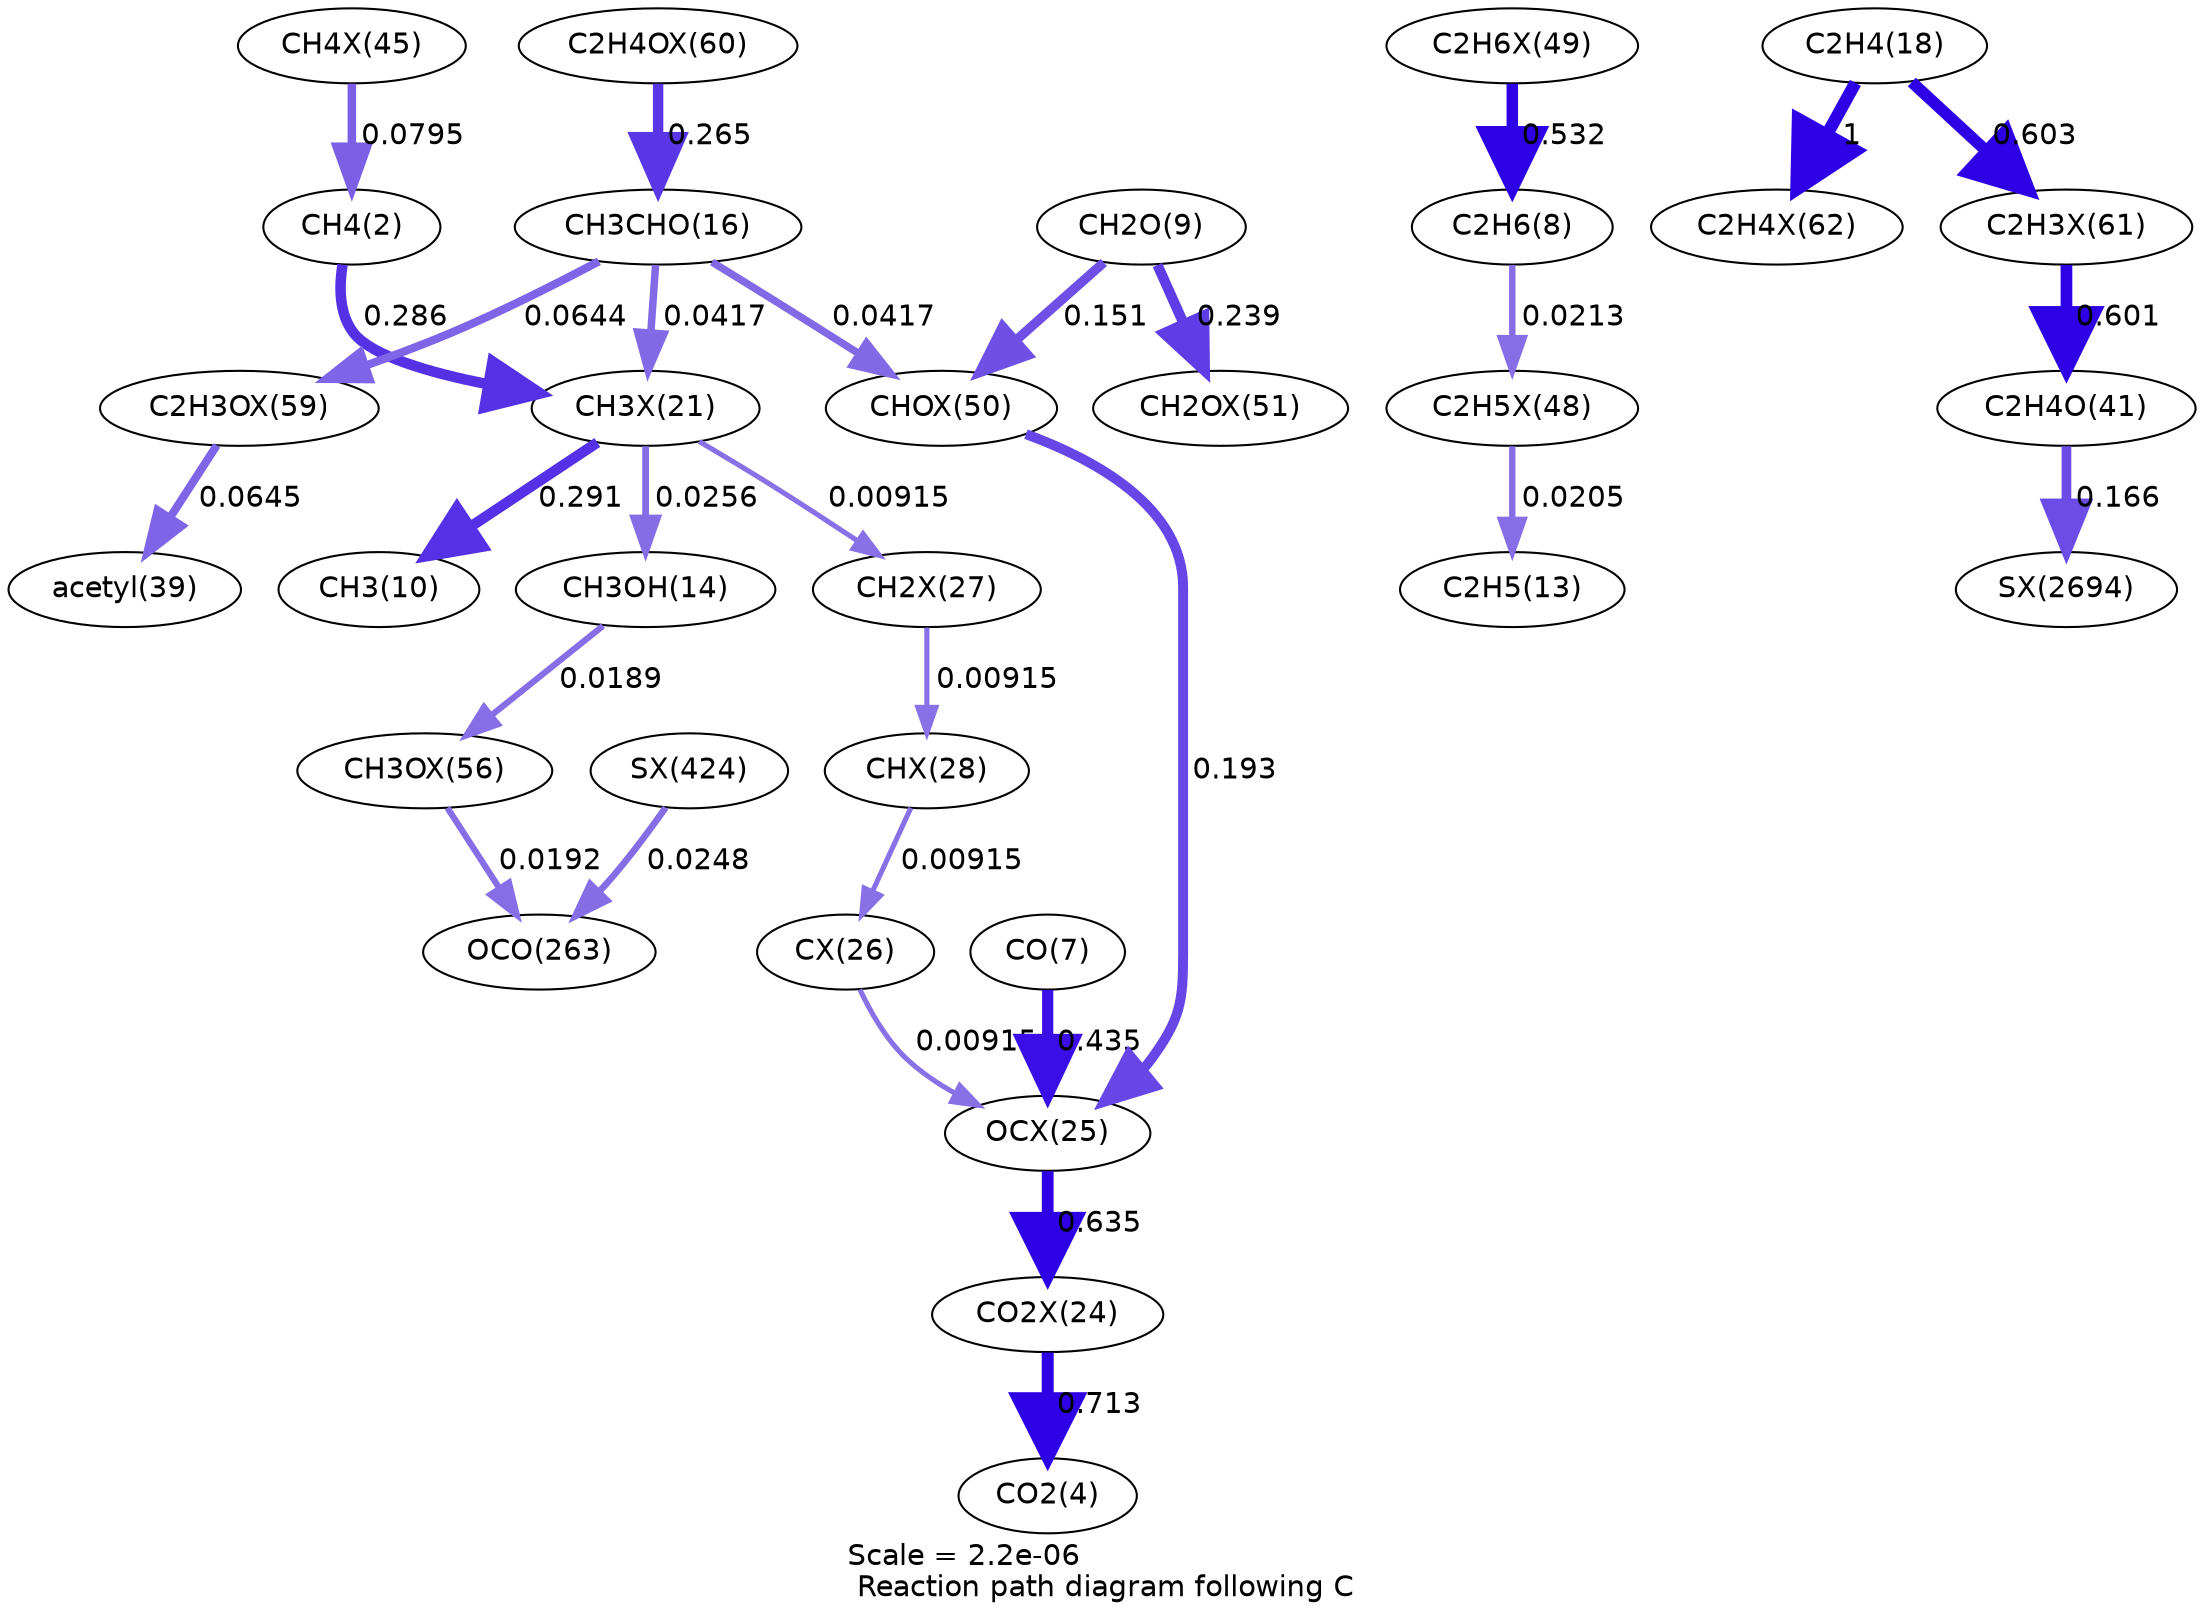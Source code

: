 digraph reaction_paths {
center=1;
s86 -> s4[fontname="Helvetica", penwidth=4.09, arrowsize=2.04, color="0.7, 0.579, 0.9"
, label=" 0.0795"];
s4 -> s78[fontname="Helvetica", penwidth=5.06, arrowsize=2.53, color="0.7, 0.786, 0.9"
, label=" 0.286"];
s90 -> s10[fontname="Helvetica", penwidth=5.52, arrowsize=2.76, color="0.7, 1.03, 0.9"
, label=" 0.532"];
s10 -> s89[fontname="Helvetica", penwidth=3.09, arrowsize=1.55, color="0.7, 0.521, 0.9"
, label=" 0.0213"];
s78 -> s12[fontname="Helvetica", penwidth=5.07, arrowsize=2.53, color="0.7, 0.791, 0.9"
, label=" 0.291"];
s78 -> s16[fontname="Helvetica", penwidth=3.23, arrowsize=1.62, color="0.7, 0.526, 0.9"
, label=" 0.0256"];
s78 -> s84[fontname="Helvetica", penwidth=2.46, arrowsize=1.23, color="0.7, 0.509, 0.9"
, label=" 0.00915"];
s18 -> s78[fontname="Helvetica", penwidth=3.6, arrowsize=1.8, color="0.7, 0.542, 0.9"
, label=" 0.0417"];
s16 -> s95[fontname="Helvetica", penwidth=3, arrowsize=1.5, color="0.7, 0.519, 0.9"
, label=" 0.0189"];
s84 -> s85[fontname="Helvetica", penwidth=2.46, arrowsize=1.23, color="0.7, 0.509, 0.9"
, label=" 0.00915"];
s85 -> s83[fontname="Helvetica", penwidth=2.46, arrowsize=1.23, color="0.7, 0.509, 0.9"
, label=" 0.00915"];
s83 -> s82[fontname="Helvetica", penwidth=2.46, arrowsize=1.23, color="0.7, 0.509, 0.9"
, label=" 0.00915"];
s9 -> s82[fontname="Helvetica", penwidth=5.37, arrowsize=2.69, color="0.7, 0.935, 0.9"
, label=" 0.435"];
s82 -> s81[fontname="Helvetica", penwidth=5.66, arrowsize=2.83, color="0.7, 1.14, 0.9"
, label=" 0.635"];
s91 -> s82[fontname="Helvetica", penwidth=4.76, arrowsize=2.38, color="0.7, 0.693, 0.9"
, label=" 0.193"];
s81 -> s6[fontname="Helvetica", penwidth=5.74, arrowsize=2.87, color="0.7, 1.21, 0.9"
, label=" 0.713"];
s11 -> s92[fontname="Helvetica", penwidth=4.92, arrowsize=2.46, color="0.7, 0.739, 0.9"
, label=" 0.239"];
s11 -> s91[fontname="Helvetica", penwidth=4.58, arrowsize=2.29, color="0.7, 0.651, 0.9"
, label=" 0.151"];
s95 -> s57[fontname="Helvetica", penwidth=3.01, arrowsize=1.51, color="0.7, 0.519, 0.9"
, label=" 0.0192"];
s18 -> s91[fontname="Helvetica", penwidth=3.6, arrowsize=1.8, color="0.7, 0.542, 0.9"
, label=" 0.0417"];
s98 -> s18[fontname="Helvetica", penwidth=5, arrowsize=2.5, color="0.7, 0.765, 0.9"
, label=" 0.265"];
s18 -> s97[fontname="Helvetica", penwidth=3.93, arrowsize=1.96, color="0.7, 0.564, 0.9"
, label=" 0.0644"];
s119 -> s57[fontname="Helvetica", penwidth=3.21, arrowsize=1.6, color="0.7, 0.525, 0.9"
, label=" 0.0248"];
s89 -> s15[fontname="Helvetica", penwidth=3.07, arrowsize=1.53, color="0.7, 0.521, 0.9"
, label=" 0.0205"];
s20 -> s100[fontname="Helvetica", penwidth=6, arrowsize=3, color="0.7, 1.5, 0.9"
, label=" 1"];
s20 -> s99[fontname="Helvetica", penwidth=5.62, arrowsize=2.81, color="0.7, 1.1, 0.9"
, label=" 0.603"];
s97 -> s23[fontname="Helvetica", penwidth=3.93, arrowsize=1.97, color="0.7, 0.565, 0.9"
, label=" 0.0645"];
s99 -> s24[fontname="Helvetica", penwidth=5.62, arrowsize=2.81, color="0.7, 1.1, 0.9"
, label=" 0.601"];
s24 -> s141[fontname="Helvetica", penwidth=4.65, arrowsize=2.32, color="0.7, 0.666, 0.9"
, label=" 0.166"];
s4 [ fontname="Helvetica", label="CH4(2)"];
s6 [ fontname="Helvetica", label="CO2(4)"];
s9 [ fontname="Helvetica", label="CO(7)"];
s10 [ fontname="Helvetica", label="C2H6(8)"];
s11 [ fontname="Helvetica", label="CH2O(9)"];
s12 [ fontname="Helvetica", label="CH3(10)"];
s15 [ fontname="Helvetica", label="C2H5(13)"];
s16 [ fontname="Helvetica", label="CH3OH(14)"];
s18 [ fontname="Helvetica", label="CH3CHO(16)"];
s20 [ fontname="Helvetica", label="C2H4(18)"];
s23 [ fontname="Helvetica", label="acetyl(39)"];
s24 [ fontname="Helvetica", label="C2H4O(41)"];
s57 [ fontname="Helvetica", label="OCO(263)"];
s78 [ fontname="Helvetica", label="CH3X(21)"];
s81 [ fontname="Helvetica", label="CO2X(24)"];
s82 [ fontname="Helvetica", label="OCX(25)"];
s83 [ fontname="Helvetica", label="CX(26)"];
s84 [ fontname="Helvetica", label="CH2X(27)"];
s85 [ fontname="Helvetica", label="CHX(28)"];
s86 [ fontname="Helvetica", label="CH4X(45)"];
s89 [ fontname="Helvetica", label="C2H5X(48)"];
s90 [ fontname="Helvetica", label="C2H6X(49)"];
s91 [ fontname="Helvetica", label="CHOX(50)"];
s92 [ fontname="Helvetica", label="CH2OX(51)"];
s95 [ fontname="Helvetica", label="CH3OX(56)"];
s97 [ fontname="Helvetica", label="C2H3OX(59)"];
s98 [ fontname="Helvetica", label="C2H4OX(60)"];
s99 [ fontname="Helvetica", label="C2H3X(61)"];
s100 [ fontname="Helvetica", label="C2H4X(62)"];
s119 [ fontname="Helvetica", label="SX(424)"];
s141 [ fontname="Helvetica", label="SX(2694)"];
 label = "Scale = 2.2e-06\l Reaction path diagram following C";
 fontname = "Helvetica";
}

